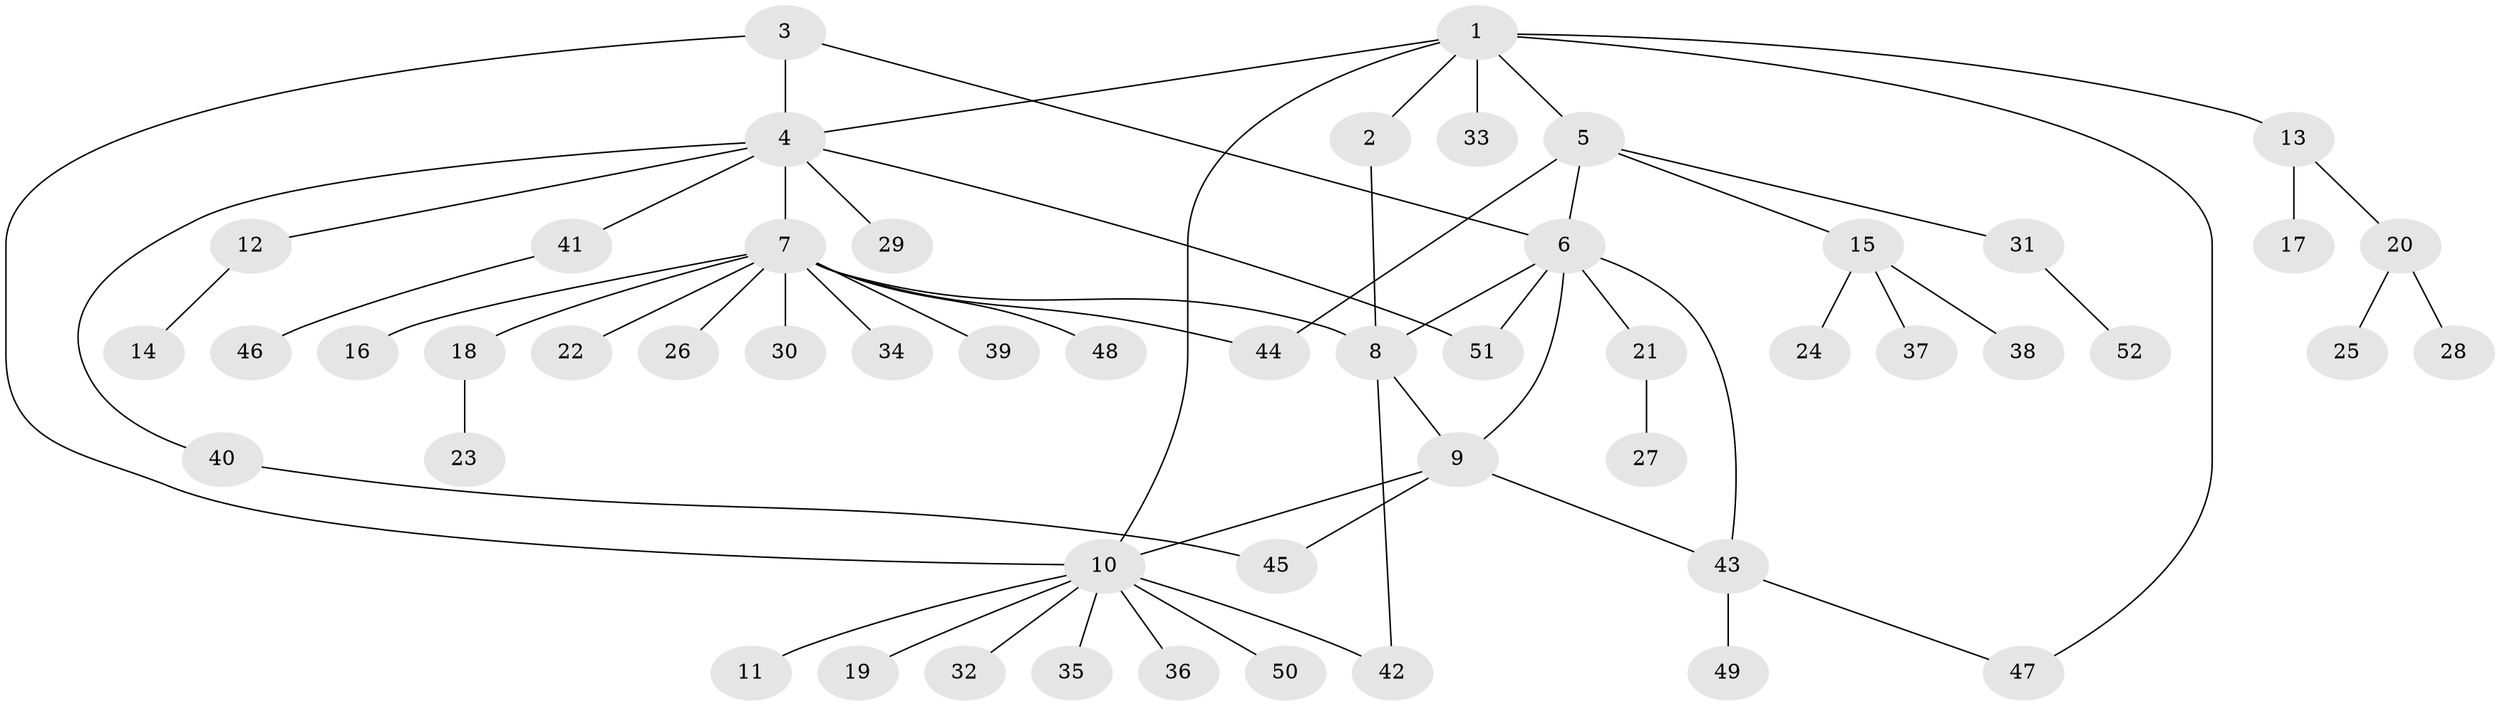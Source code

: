 // Generated by graph-tools (version 1.1) at 2025/55/03/09/25 04:55:23]
// undirected, 52 vertices, 63 edges
graph export_dot {
graph [start="1"]
  node [color=gray90,style=filled];
  1;
  2;
  3;
  4;
  5;
  6;
  7;
  8;
  9;
  10;
  11;
  12;
  13;
  14;
  15;
  16;
  17;
  18;
  19;
  20;
  21;
  22;
  23;
  24;
  25;
  26;
  27;
  28;
  29;
  30;
  31;
  32;
  33;
  34;
  35;
  36;
  37;
  38;
  39;
  40;
  41;
  42;
  43;
  44;
  45;
  46;
  47;
  48;
  49;
  50;
  51;
  52;
  1 -- 2;
  1 -- 4;
  1 -- 5;
  1 -- 10;
  1 -- 13;
  1 -- 33;
  1 -- 47;
  2 -- 8;
  3 -- 4;
  3 -- 6;
  3 -- 10;
  4 -- 7;
  4 -- 12;
  4 -- 29;
  4 -- 40;
  4 -- 41;
  4 -- 51;
  5 -- 6;
  5 -- 15;
  5 -- 31;
  5 -- 44;
  6 -- 8;
  6 -- 9;
  6 -- 21;
  6 -- 43;
  6 -- 51;
  7 -- 8;
  7 -- 16;
  7 -- 18;
  7 -- 22;
  7 -- 26;
  7 -- 30;
  7 -- 34;
  7 -- 39;
  7 -- 44;
  7 -- 48;
  8 -- 9;
  8 -- 42;
  9 -- 10;
  9 -- 43;
  9 -- 45;
  10 -- 11;
  10 -- 19;
  10 -- 32;
  10 -- 35;
  10 -- 36;
  10 -- 42;
  10 -- 50;
  12 -- 14;
  13 -- 17;
  13 -- 20;
  15 -- 24;
  15 -- 37;
  15 -- 38;
  18 -- 23;
  20 -- 25;
  20 -- 28;
  21 -- 27;
  31 -- 52;
  40 -- 45;
  41 -- 46;
  43 -- 47;
  43 -- 49;
}
